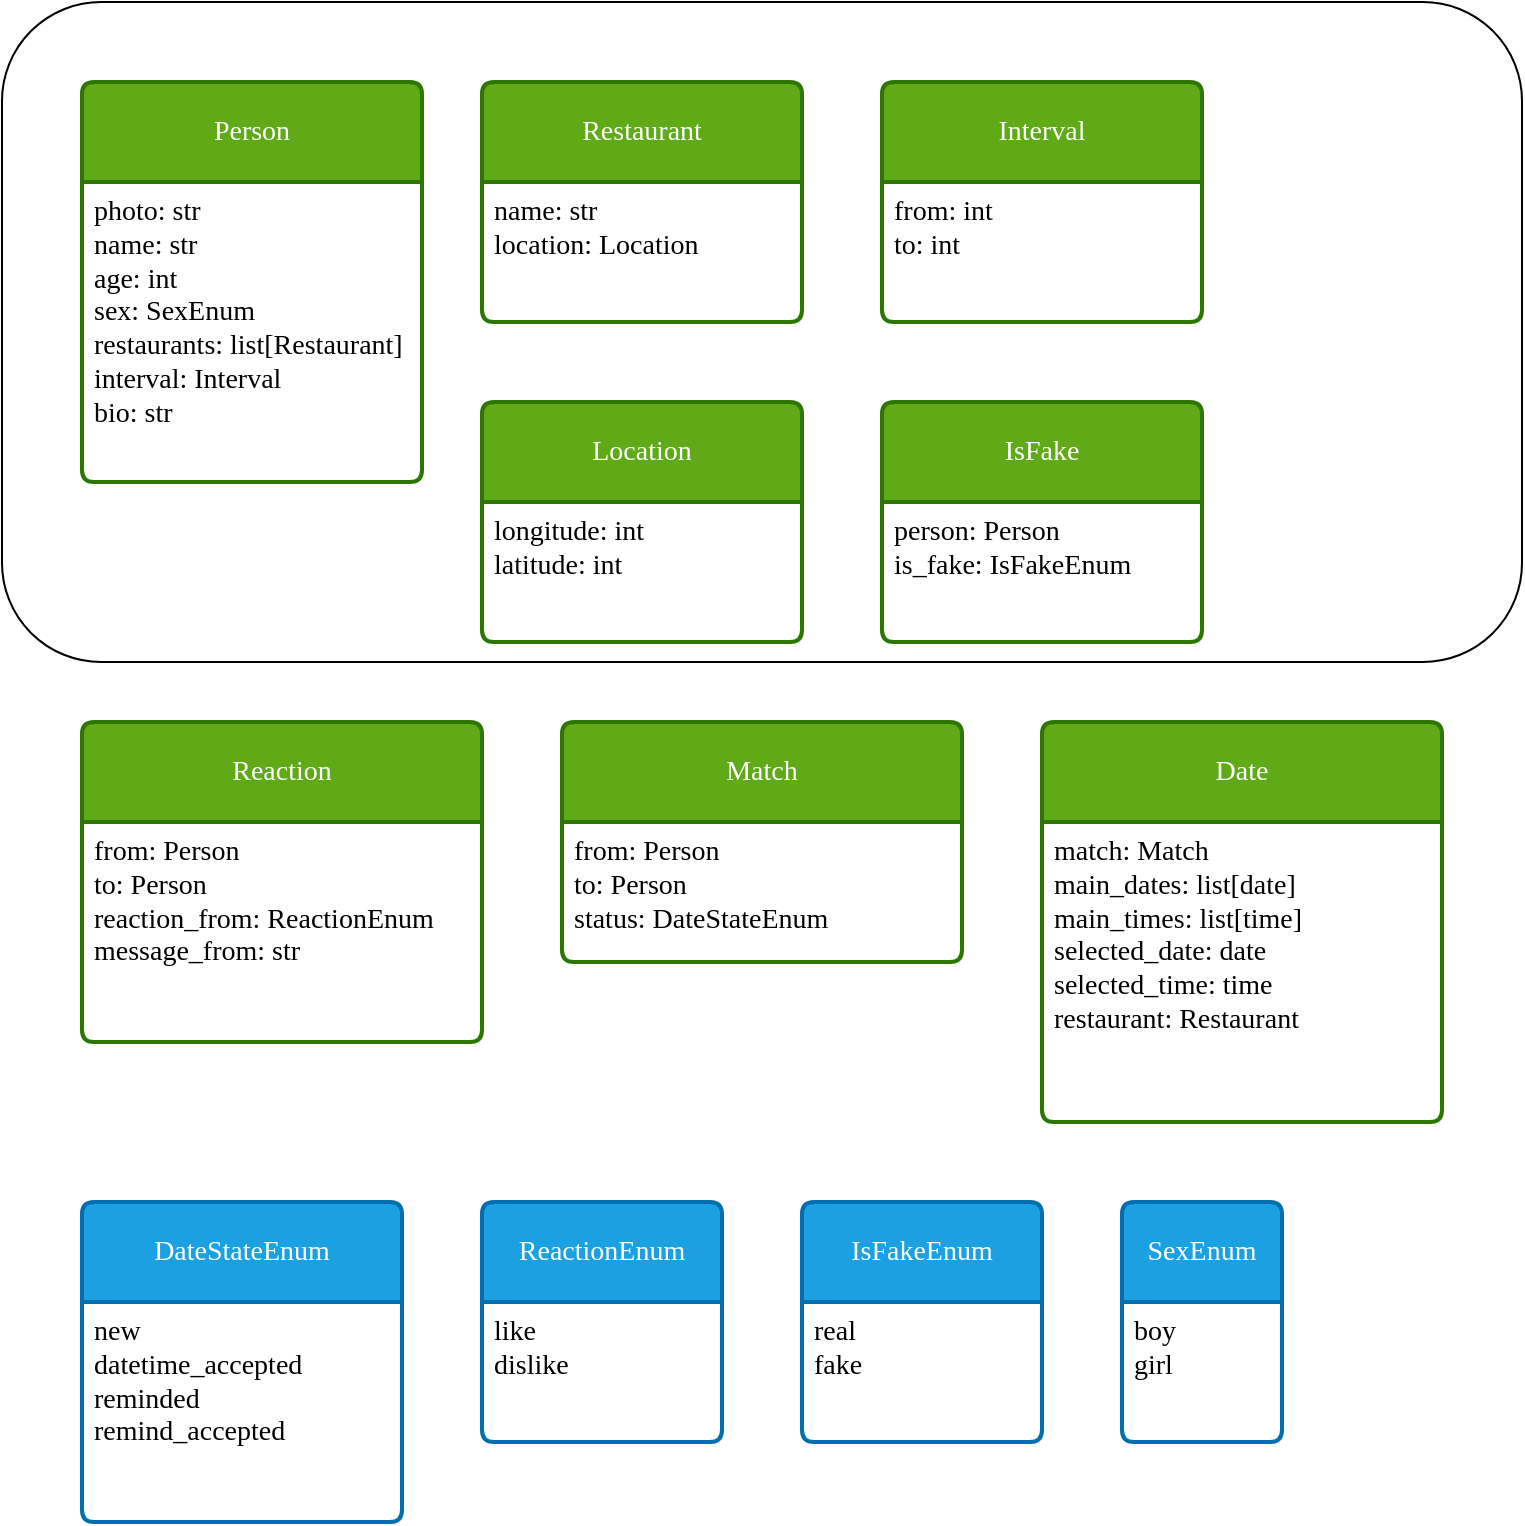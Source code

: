 <mxfile version="21.1.9" type="github">
  <diagram name="Страница 1" id="IpyKYIGc66eHT6IRMl8n">
    <mxGraphModel dx="1420" dy="782" grid="1" gridSize="10" guides="1" tooltips="1" connect="1" arrows="1" fold="1" page="1" pageScale="1" pageWidth="827" pageHeight="1169" math="0" shadow="0">
      <root>
        <mxCell id="0" />
        <mxCell id="1" parent="0" />
        <mxCell id="sQHt2j1zjNg7_AkFd3IT-1" value="Person" style="swimlane;childLayout=stackLayout;horizontal=1;startSize=50;horizontalStack=0;rounded=1;fontSize=14;fontStyle=0;strokeWidth=2;resizeParent=0;resizeLast=1;shadow=0;dashed=0;align=center;arcSize=4;whiteSpace=wrap;html=1;fontFamily=Times New Roman;fillColor=#60a917;fontColor=#ffffff;strokeColor=#2D7600;" parent="1" vertex="1">
          <mxGeometry x="40" y="40" width="170" height="200" as="geometry">
            <mxRectangle x="40" y="40" width="80" height="50" as="alternateBounds" />
          </mxGeometry>
        </mxCell>
        <mxCell id="sQHt2j1zjNg7_AkFd3IT-2" value="photo: str&lt;br&gt;name: str&lt;br style=&quot;font-size: 14px;&quot;&gt;age: int&lt;br style=&quot;font-size: 14px;&quot;&gt;sex: SexEnum&lt;br style=&quot;font-size: 14px;&quot;&gt;restaurants: list[Restaurant]&lt;br style=&quot;font-size: 14px;&quot;&gt;interval: Interval&lt;br style=&quot;font-size: 14px;&quot;&gt;bio: str" style="align=left;strokeColor=none;fillColor=none;spacingLeft=4;fontSize=14;verticalAlign=top;resizable=0;rotatable=0;part=1;html=1;fontFamily=Times New Roman;" parent="sQHt2j1zjNg7_AkFd3IT-1" vertex="1">
          <mxGeometry y="50" width="170" height="150" as="geometry" />
        </mxCell>
        <mxCell id="o55dQj6tfbEgBVc8BPkl-1" value="Restaurant" style="swimlane;childLayout=stackLayout;horizontal=1;startSize=50;horizontalStack=0;rounded=1;fontSize=14;fontStyle=0;strokeWidth=2;resizeParent=0;resizeLast=1;shadow=0;dashed=0;align=center;arcSize=4;whiteSpace=wrap;html=1;fontFamily=Times New Roman;fillColor=#60a917;fontColor=#ffffff;strokeColor=#2D7600;" vertex="1" parent="1">
          <mxGeometry x="240" y="40" width="160" height="120" as="geometry" />
        </mxCell>
        <mxCell id="o55dQj6tfbEgBVc8BPkl-2" value="name: str&lt;br&gt;location: Location" style="align=left;strokeColor=none;fillColor=none;spacingLeft=4;fontSize=14;verticalAlign=top;resizable=0;rotatable=0;part=1;html=1;fontFamily=Times New Roman;" vertex="1" parent="o55dQj6tfbEgBVc8BPkl-1">
          <mxGeometry y="50" width="160" height="70" as="geometry" />
        </mxCell>
        <mxCell id="o55dQj6tfbEgBVc8BPkl-3" value="Interval" style="swimlane;childLayout=stackLayout;horizontal=1;startSize=50;horizontalStack=0;rounded=1;fontSize=14;fontStyle=0;strokeWidth=2;resizeParent=0;resizeLast=1;shadow=0;dashed=0;align=center;arcSize=4;whiteSpace=wrap;html=1;fontFamily=Times New Roman;fillColor=#60a917;fontColor=#ffffff;strokeColor=#2D7600;" vertex="1" parent="1">
          <mxGeometry x="440" y="40" width="160" height="120" as="geometry" />
        </mxCell>
        <mxCell id="o55dQj6tfbEgBVc8BPkl-4" value="from: int&lt;br style=&quot;font-size: 14px;&quot;&gt;to: int" style="align=left;strokeColor=none;fillColor=none;spacingLeft=4;fontSize=14;verticalAlign=top;resizable=0;rotatable=0;part=1;html=1;fontFamily=Times New Roman;" vertex="1" parent="o55dQj6tfbEgBVc8BPkl-3">
          <mxGeometry y="50" width="160" height="70" as="geometry" />
        </mxCell>
        <mxCell id="o55dQj6tfbEgBVc8BPkl-5" value="Reaction" style="swimlane;childLayout=stackLayout;horizontal=1;startSize=50;horizontalStack=0;rounded=1;fontSize=14;fontStyle=0;strokeWidth=2;resizeParent=0;resizeLast=1;shadow=0;dashed=0;align=center;arcSize=4;whiteSpace=wrap;html=1;fontFamily=Times New Roman;fillColor=#60a917;fontColor=#ffffff;strokeColor=#2D7600;" vertex="1" parent="1">
          <mxGeometry x="40" y="360" width="200" height="160" as="geometry" />
        </mxCell>
        <mxCell id="o55dQj6tfbEgBVc8BPkl-6" value="from: Person&lt;br style=&quot;font-size: 14px;&quot;&gt;to: Person&lt;br&gt;reaction_from: ReactionEnum&lt;br&gt;message_from: str" style="align=left;strokeColor=none;fillColor=none;spacingLeft=4;fontSize=14;verticalAlign=top;resizable=0;rotatable=0;part=1;html=1;fontFamily=Times New Roman;" vertex="1" parent="o55dQj6tfbEgBVc8BPkl-5">
          <mxGeometry y="50" width="200" height="110" as="geometry" />
        </mxCell>
        <mxCell id="o55dQj6tfbEgBVc8BPkl-46" value="" style="rounded=1;whiteSpace=wrap;html=1;fillColor=none;" vertex="1" parent="o55dQj6tfbEgBVc8BPkl-5">
          <mxGeometry y="160" width="200" as="geometry" />
        </mxCell>
        <mxCell id="o55dQj6tfbEgBVc8BPkl-24" value="Match" style="swimlane;childLayout=stackLayout;horizontal=1;startSize=50;horizontalStack=0;rounded=1;fontSize=14;fontStyle=0;strokeWidth=2;resizeParent=0;resizeLast=1;shadow=0;dashed=0;align=center;arcSize=4;whiteSpace=wrap;html=1;fontFamily=Times New Roman;fillColor=#60a917;fontColor=#ffffff;strokeColor=#2D7600;" vertex="1" parent="1">
          <mxGeometry x="280" y="360" width="200" height="120" as="geometry" />
        </mxCell>
        <mxCell id="o55dQj6tfbEgBVc8BPkl-25" value="from: Person&lt;br style=&quot;font-size: 14px;&quot;&gt;to: Person&lt;br&gt;status: DateStateEnum" style="align=left;strokeColor=none;fillColor=none;spacingLeft=4;fontSize=14;verticalAlign=top;resizable=0;rotatable=0;part=1;html=1;fontFamily=Times New Roman;" vertex="1" parent="o55dQj6tfbEgBVc8BPkl-24">
          <mxGeometry y="50" width="200" height="70" as="geometry" />
        </mxCell>
        <mxCell id="o55dQj6tfbEgBVc8BPkl-26" value="Date" style="swimlane;childLayout=stackLayout;horizontal=1;startSize=50;horizontalStack=0;rounded=1;fontSize=14;fontStyle=0;strokeWidth=2;resizeParent=0;resizeLast=1;shadow=0;dashed=0;align=center;arcSize=4;whiteSpace=wrap;html=1;fontFamily=Times New Roman;fillColor=#60a917;fontColor=#ffffff;strokeColor=#2D7600;" vertex="1" parent="1">
          <mxGeometry x="520" y="360" width="200" height="200" as="geometry" />
        </mxCell>
        <mxCell id="o55dQj6tfbEgBVc8BPkl-27" value="match: Match&lt;br&gt;main_dates: list[date]&lt;br&gt;main_times: list[time]&lt;br&gt;selected_date: date&lt;br&gt;selected_time: time&lt;br&gt;restaurant: Restaurant" style="align=left;strokeColor=none;fillColor=none;spacingLeft=4;fontSize=14;verticalAlign=top;resizable=0;rotatable=0;part=1;html=1;fontFamily=Times New Roman;" vertex="1" parent="o55dQj6tfbEgBVc8BPkl-26">
          <mxGeometry y="50" width="200" height="150" as="geometry" />
        </mxCell>
        <mxCell id="o55dQj6tfbEgBVc8BPkl-47" value="" style="rounded=1;whiteSpace=wrap;html=1;" vertex="1" parent="o55dQj6tfbEgBVc8BPkl-26">
          <mxGeometry y="200" width="200" as="geometry" />
        </mxCell>
        <mxCell id="o55dQj6tfbEgBVc8BPkl-28" value="Location" style="swimlane;childLayout=stackLayout;horizontal=1;startSize=50;horizontalStack=0;rounded=1;fontSize=14;fontStyle=0;strokeWidth=2;resizeParent=0;resizeLast=1;shadow=0;dashed=0;align=center;arcSize=4;whiteSpace=wrap;html=1;fontFamily=Times New Roman;fillColor=#60a917;fontColor=#ffffff;strokeColor=#2D7600;" vertex="1" parent="1">
          <mxGeometry x="240" y="200" width="160" height="120" as="geometry" />
        </mxCell>
        <mxCell id="o55dQj6tfbEgBVc8BPkl-29" value="longitude: int&lt;br style=&quot;font-size: 14px;&quot;&gt;latitude: int" style="align=left;strokeColor=none;fillColor=none;spacingLeft=4;fontSize=14;verticalAlign=top;resizable=0;rotatable=0;part=1;html=1;fontFamily=Times New Roman;" vertex="1" parent="o55dQj6tfbEgBVc8BPkl-28">
          <mxGeometry y="50" width="160" height="70" as="geometry" />
        </mxCell>
        <mxCell id="o55dQj6tfbEgBVc8BPkl-30" value="IsFake" style="swimlane;childLayout=stackLayout;horizontal=1;startSize=50;horizontalStack=0;rounded=1;fontSize=14;fontStyle=0;strokeWidth=2;resizeParent=0;resizeLast=1;shadow=0;dashed=0;align=center;arcSize=4;whiteSpace=wrap;html=1;fontFamily=Times New Roman;fillColor=#60a917;fontColor=#ffffff;strokeColor=#2D7600;" vertex="1" parent="1">
          <mxGeometry x="440" y="200" width="160" height="120" as="geometry" />
        </mxCell>
        <mxCell id="o55dQj6tfbEgBVc8BPkl-31" value="person: Person&lt;br&gt;is_fake: IsFakeEnum" style="align=left;strokeColor=none;fillColor=none;spacingLeft=4;fontSize=14;verticalAlign=top;resizable=0;rotatable=0;part=1;html=1;fontFamily=Times New Roman;" vertex="1" parent="o55dQj6tfbEgBVc8BPkl-30">
          <mxGeometry y="50" width="160" height="70" as="geometry" />
        </mxCell>
        <mxCell id="o55dQj6tfbEgBVc8BPkl-32" value="DateStateEnum" style="swimlane;childLayout=stackLayout;horizontal=1;startSize=50;horizontalStack=0;rounded=1;fontSize=14;fontStyle=0;strokeWidth=2;resizeParent=0;resizeLast=1;shadow=0;dashed=0;align=center;arcSize=4;whiteSpace=wrap;html=1;fontFamily=Times New Roman;fillColor=#1ba1e2;fontColor=#ffffff;strokeColor=#006EAF;" vertex="1" parent="1">
          <mxGeometry x="40" y="600" width="160" height="160" as="geometry" />
        </mxCell>
        <mxCell id="o55dQj6tfbEgBVc8BPkl-33" value="new&lt;br&gt;datetime_accepted&lt;br&gt;reminded&lt;br&gt;remind_accepted" style="align=left;strokeColor=none;fillColor=none;spacingLeft=4;fontSize=14;verticalAlign=top;resizable=0;rotatable=0;part=1;html=1;fontFamily=Times New Roman;" vertex="1" parent="o55dQj6tfbEgBVc8BPkl-32">
          <mxGeometry y="50" width="160" height="110" as="geometry" />
        </mxCell>
        <mxCell id="o55dQj6tfbEgBVc8BPkl-34" value="SexEnum" style="swimlane;childLayout=stackLayout;horizontal=1;startSize=50;horizontalStack=0;rounded=1;fontSize=14;fontStyle=0;strokeWidth=2;resizeParent=0;resizeLast=1;shadow=0;dashed=0;align=center;arcSize=4;whiteSpace=wrap;html=1;fontFamily=Times New Roman;fillColor=#1ba1e2;fontColor=#ffffff;strokeColor=#006EAF;" vertex="1" parent="1">
          <mxGeometry x="560" y="600" width="80" height="120" as="geometry" />
        </mxCell>
        <mxCell id="o55dQj6tfbEgBVc8BPkl-35" value="boy&lt;br&gt;girl" style="align=left;strokeColor=none;fillColor=none;spacingLeft=4;fontSize=14;verticalAlign=top;resizable=0;rotatable=0;part=1;html=1;fontFamily=Times New Roman;" vertex="1" parent="o55dQj6tfbEgBVc8BPkl-34">
          <mxGeometry y="50" width="80" height="70" as="geometry" />
        </mxCell>
        <mxCell id="o55dQj6tfbEgBVc8BPkl-36" value="ReactionEnum" style="swimlane;childLayout=stackLayout;horizontal=1;startSize=50;horizontalStack=0;rounded=1;fontSize=14;fontStyle=0;strokeWidth=2;resizeParent=0;resizeLast=1;shadow=0;dashed=0;align=center;arcSize=4;whiteSpace=wrap;html=1;fontFamily=Times New Roman;fillColor=#1ba1e2;fontColor=#ffffff;strokeColor=#006EAF;" vertex="1" parent="1">
          <mxGeometry x="240" y="600" width="120" height="120" as="geometry" />
        </mxCell>
        <mxCell id="o55dQj6tfbEgBVc8BPkl-37" value="like&lt;br&gt;dislike" style="align=left;strokeColor=none;fillColor=none;spacingLeft=4;fontSize=14;verticalAlign=top;resizable=0;rotatable=0;part=1;html=1;fontFamily=Times New Roman;" vertex="1" parent="o55dQj6tfbEgBVc8BPkl-36">
          <mxGeometry y="50" width="120" height="70" as="geometry" />
        </mxCell>
        <mxCell id="o55dQj6tfbEgBVc8BPkl-38" value="IsFakeEnum" style="swimlane;childLayout=stackLayout;horizontal=1;startSize=50;horizontalStack=0;rounded=1;fontSize=14;fontStyle=0;strokeWidth=2;resizeParent=0;resizeLast=1;shadow=0;dashed=0;align=center;arcSize=4;whiteSpace=wrap;html=1;fontFamily=Times New Roman;fillColor=#1ba1e2;fontColor=#ffffff;strokeColor=#006EAF;" vertex="1" parent="1">
          <mxGeometry x="400" y="600" width="120" height="120" as="geometry" />
        </mxCell>
        <mxCell id="o55dQj6tfbEgBVc8BPkl-39" value="real&lt;br&gt;fake" style="align=left;strokeColor=none;fillColor=none;spacingLeft=4;fontSize=14;verticalAlign=top;resizable=0;rotatable=0;part=1;html=1;fontFamily=Times New Roman;" vertex="1" parent="o55dQj6tfbEgBVc8BPkl-38">
          <mxGeometry y="50" width="120" height="70" as="geometry" />
        </mxCell>
        <mxCell id="o55dQj6tfbEgBVc8BPkl-45" value="" style="rounded=1;whiteSpace=wrap;html=1;fillColor=none;" vertex="1" parent="1">
          <mxGeometry width="760" height="330" as="geometry" />
        </mxCell>
      </root>
    </mxGraphModel>
  </diagram>
</mxfile>
